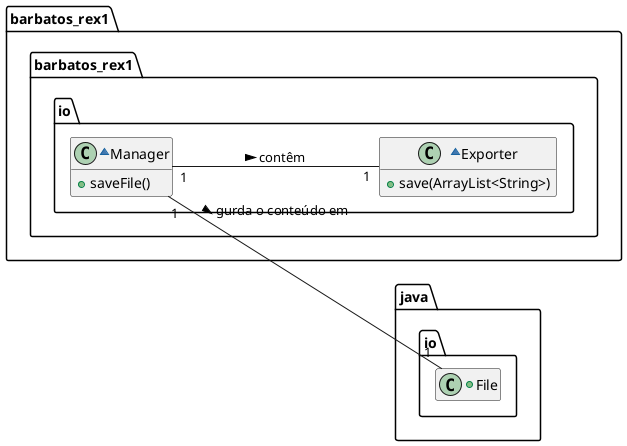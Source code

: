 @startuml

hide fields
left to right direction
package barbatos_rex1.barbatos_rex1.io{
    ~class Manager{
        +saveFile()
    }
    ~class Exporter{
        +save(ArrayList<String>)
    }
}
package java.io{
    hide methods
    +class File{
    }
}

Manager"1"--"1"File: gurda o conteúdo em  >
Manager"1"--"1"Exporter: contêm >

@enduml